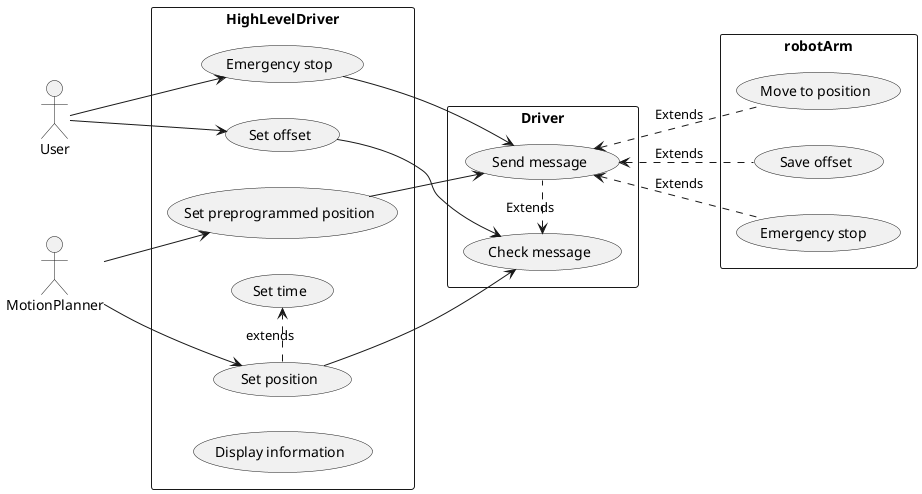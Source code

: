 @startuml
left to right direction

Actor User
Actor MotionPlanner

rectangle Driver{
    (Check message) <. (Send message) : Extends
}

rectangle HighLevelDriver{
    (Set position) .> (Set time) : extends
    (Set preprogrammed position)
    (Emergency stop)
    (Set offset)
    (Display information)
}

rectangle robotArm{
    (Move to position)
    (Save offset)
    (Emergency stop )
}

User --> (Set offset)
User --> (Emergency stop)
MotionPlanner --> (Set preprogrammed position)
MotionPlanner --> (Set position)


(Emergency stop) --> (Send message)
(Set position) --> (Check message)
(Set preprogrammed position) --> (Send message)
(Set offset) --> (Check message)

(Send message) <.. (Move to position) : Extends
(Send message) <.. (Save offset) : Extends
(Send message) <.. (Emergency stop ) : Extends
@enduml